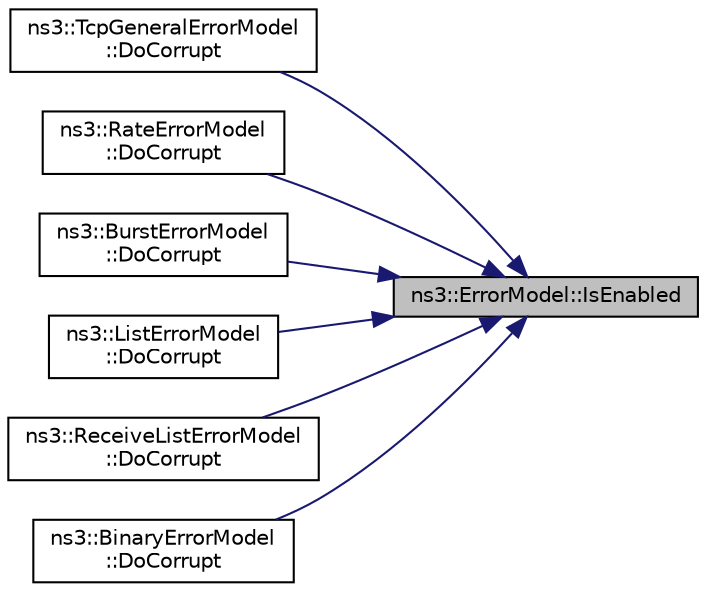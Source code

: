 digraph "ns3::ErrorModel::IsEnabled"
{
 // LATEX_PDF_SIZE
  edge [fontname="Helvetica",fontsize="10",labelfontname="Helvetica",labelfontsize="10"];
  node [fontname="Helvetica",fontsize="10",shape=record];
  rankdir="RL";
  Node1 [label="ns3::ErrorModel::IsEnabled",height=0.2,width=0.4,color="black", fillcolor="grey75", style="filled", fontcolor="black",tooltip=" "];
  Node1 -> Node2 [dir="back",color="midnightblue",fontsize="10",style="solid",fontname="Helvetica"];
  Node2 [label="ns3::TcpGeneralErrorModel\l::DoCorrupt",height=0.2,width=0.4,color="black", fillcolor="white", style="filled",URL="$classns3_1_1_tcp_general_error_model.html#a45cf0b37801164078eb0643dfe388468",tooltip="Corrupt a packet according to the specified model."];
  Node1 -> Node3 [dir="back",color="midnightblue",fontsize="10",style="solid",fontname="Helvetica"];
  Node3 [label="ns3::RateErrorModel\l::DoCorrupt",height=0.2,width=0.4,color="black", fillcolor="white", style="filled",URL="$classns3_1_1_rate_error_model.html#a149b2503d4cd475be4dc1d5b9ceb7756",tooltip="Corrupt a packet according to the specified model."];
  Node1 -> Node4 [dir="back",color="midnightblue",fontsize="10",style="solid",fontname="Helvetica"];
  Node4 [label="ns3::BurstErrorModel\l::DoCorrupt",height=0.2,width=0.4,color="black", fillcolor="white", style="filled",URL="$classns3_1_1_burst_error_model.html#a42b33011d7c55aa034105b36f7555b6f",tooltip="Corrupt a packet according to the specified model."];
  Node1 -> Node5 [dir="back",color="midnightblue",fontsize="10",style="solid",fontname="Helvetica"];
  Node5 [label="ns3::ListErrorModel\l::DoCorrupt",height=0.2,width=0.4,color="black", fillcolor="white", style="filled",URL="$classns3_1_1_list_error_model.html#a2324425a02ceefea04cd88167b4f9e9c",tooltip="Corrupt a packet according to the specified model."];
  Node1 -> Node6 [dir="back",color="midnightblue",fontsize="10",style="solid",fontname="Helvetica"];
  Node6 [label="ns3::ReceiveListErrorModel\l::DoCorrupt",height=0.2,width=0.4,color="black", fillcolor="white", style="filled",URL="$classns3_1_1_receive_list_error_model.html#abfb30cc520fd20942437e84914f35e34",tooltip="Corrupt a packet according to the specified model."];
  Node1 -> Node7 [dir="back",color="midnightblue",fontsize="10",style="solid",fontname="Helvetica"];
  Node7 [label="ns3::BinaryErrorModel\l::DoCorrupt",height=0.2,width=0.4,color="black", fillcolor="white", style="filled",URL="$classns3_1_1_binary_error_model.html#aeccdb04090dba5473bb0b0e58990e1d7",tooltip="Corrupt a packet according to the specified model."];
}
